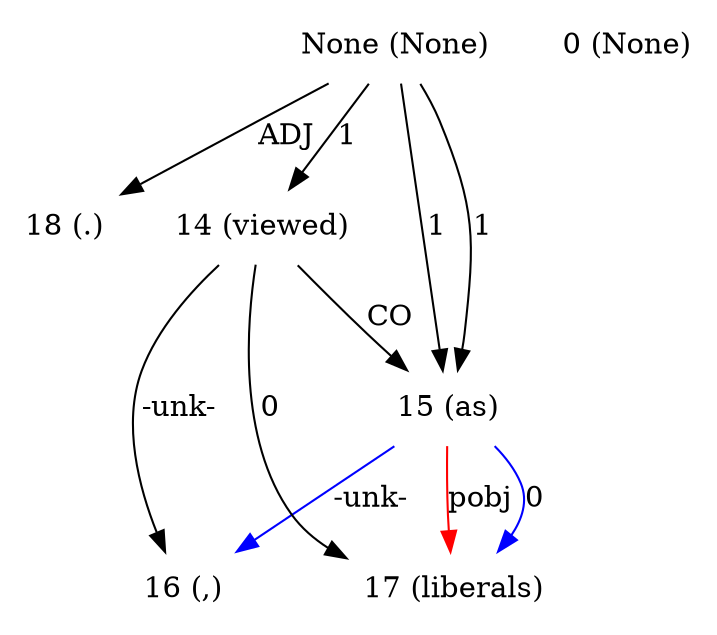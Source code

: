 digraph G{
edge [dir=forward]
node [shape=plaintext]

None [label="None (None)"]
None -> 18 [label="ADJ"]
None [label="None (None)"]
None -> 15 [label="1"]
None -> 14 [label="1"]
None [label="None (None)"]
None -> 15 [label="1"]
0 [label="0 (None)"]
14 [label="14 (viewed)"]
14 -> 16 [label="-unk-"]
14 -> 15 [label="CO"]
14 -> 17 [label="0"]
15 [label="15 (as)"]
15 -> 16 [label="-unk-", color="blue"]
15 -> 17 [label="0", color="blue"]
16 [label="16 (,)"]
17 [label="17 (liberals)"]
15 -> 17 [label="pobj", color="red"]
18 [label="18 (.)"]
}
